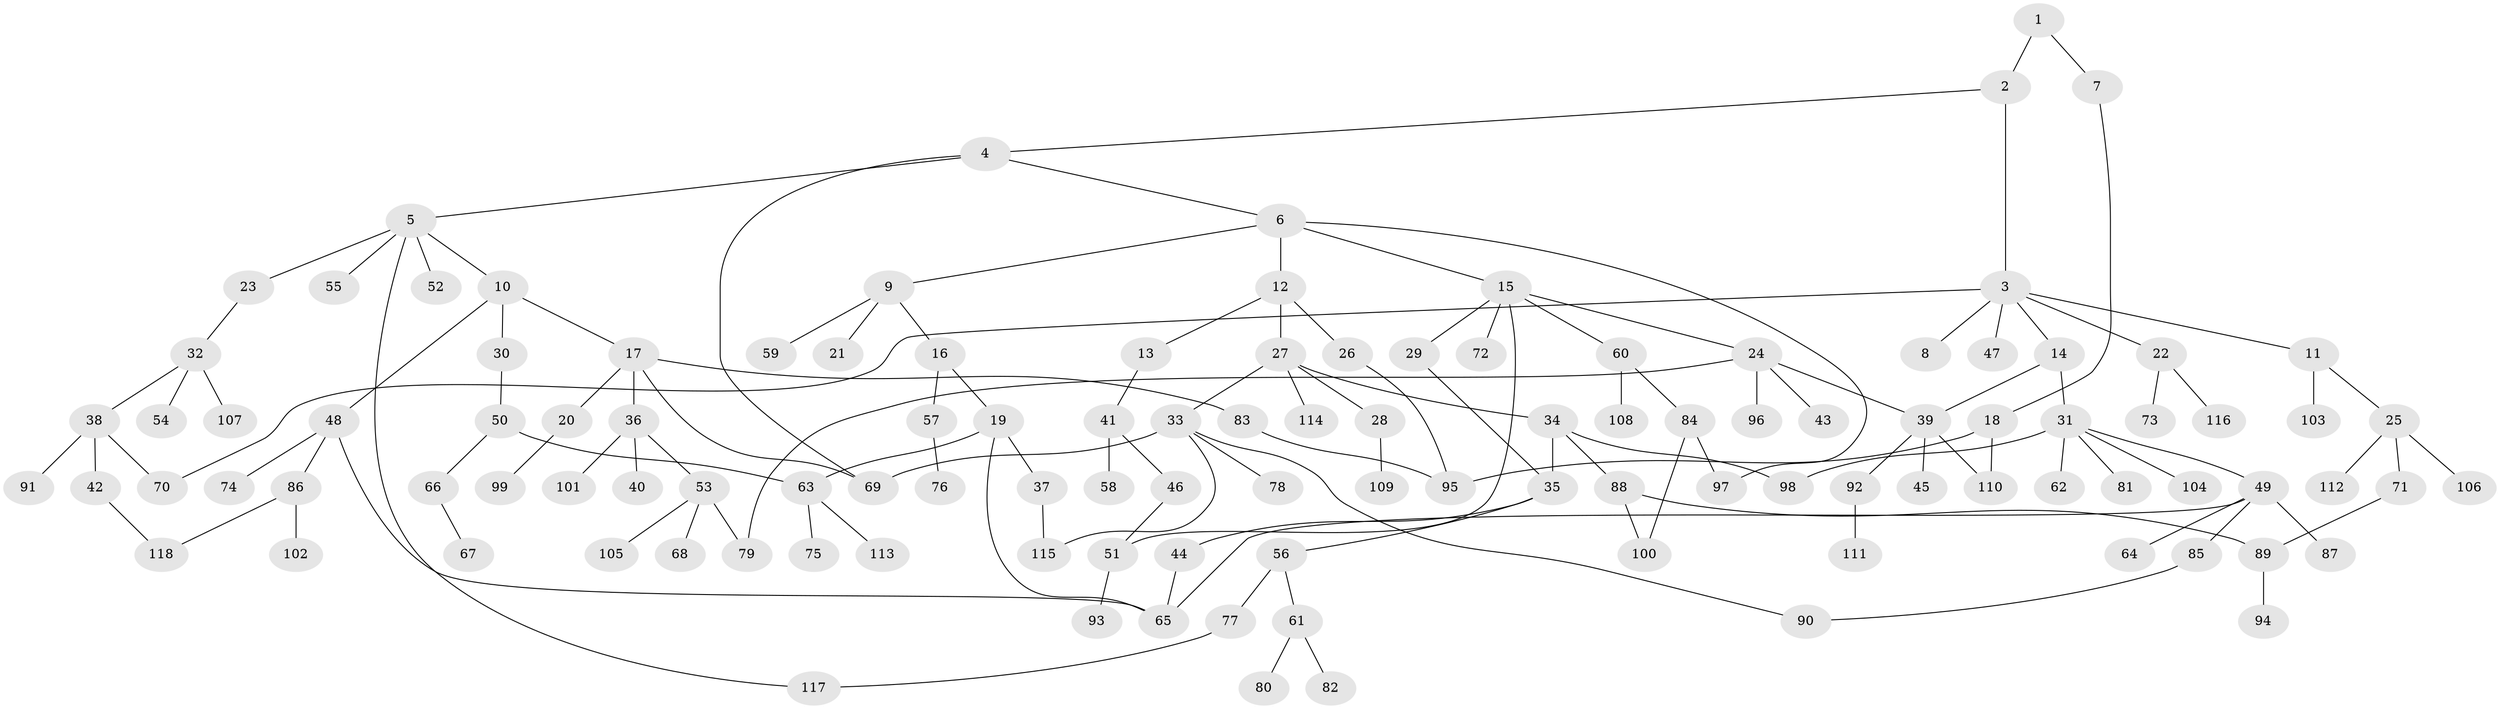 // Generated by graph-tools (version 1.1) at 2025/13/03/09/25 04:13:30]
// undirected, 118 vertices, 139 edges
graph export_dot {
graph [start="1"]
  node [color=gray90,style=filled];
  1;
  2;
  3;
  4;
  5;
  6;
  7;
  8;
  9;
  10;
  11;
  12;
  13;
  14;
  15;
  16;
  17;
  18;
  19;
  20;
  21;
  22;
  23;
  24;
  25;
  26;
  27;
  28;
  29;
  30;
  31;
  32;
  33;
  34;
  35;
  36;
  37;
  38;
  39;
  40;
  41;
  42;
  43;
  44;
  45;
  46;
  47;
  48;
  49;
  50;
  51;
  52;
  53;
  54;
  55;
  56;
  57;
  58;
  59;
  60;
  61;
  62;
  63;
  64;
  65;
  66;
  67;
  68;
  69;
  70;
  71;
  72;
  73;
  74;
  75;
  76;
  77;
  78;
  79;
  80;
  81;
  82;
  83;
  84;
  85;
  86;
  87;
  88;
  89;
  90;
  91;
  92;
  93;
  94;
  95;
  96;
  97;
  98;
  99;
  100;
  101;
  102;
  103;
  104;
  105;
  106;
  107;
  108;
  109;
  110;
  111;
  112;
  113;
  114;
  115;
  116;
  117;
  118;
  1 -- 2;
  1 -- 7;
  2 -- 3;
  2 -- 4;
  3 -- 8;
  3 -- 11;
  3 -- 14;
  3 -- 22;
  3 -- 47;
  3 -- 70;
  4 -- 5;
  4 -- 6;
  4 -- 69;
  5 -- 10;
  5 -- 23;
  5 -- 52;
  5 -- 55;
  5 -- 117;
  6 -- 9;
  6 -- 12;
  6 -- 15;
  6 -- 97;
  7 -- 18;
  9 -- 16;
  9 -- 21;
  9 -- 59;
  10 -- 17;
  10 -- 30;
  10 -- 48;
  11 -- 25;
  11 -- 103;
  12 -- 13;
  12 -- 26;
  12 -- 27;
  13 -- 41;
  14 -- 31;
  14 -- 39;
  15 -- 24;
  15 -- 29;
  15 -- 51;
  15 -- 60;
  15 -- 72;
  16 -- 19;
  16 -- 57;
  17 -- 20;
  17 -- 36;
  17 -- 83;
  17 -- 69;
  18 -- 95;
  18 -- 110;
  19 -- 37;
  19 -- 65;
  19 -- 63;
  20 -- 99;
  22 -- 73;
  22 -- 116;
  23 -- 32;
  24 -- 43;
  24 -- 79;
  24 -- 96;
  24 -- 39;
  25 -- 71;
  25 -- 106;
  25 -- 112;
  26 -- 95;
  27 -- 28;
  27 -- 33;
  27 -- 34;
  27 -- 114;
  28 -- 109;
  29 -- 35;
  30 -- 50;
  31 -- 49;
  31 -- 62;
  31 -- 81;
  31 -- 104;
  31 -- 98;
  32 -- 38;
  32 -- 54;
  32 -- 107;
  33 -- 78;
  33 -- 90;
  33 -- 69;
  33 -- 115;
  34 -- 35;
  34 -- 88;
  34 -- 98;
  35 -- 44;
  35 -- 56;
  36 -- 40;
  36 -- 53;
  36 -- 101;
  37 -- 115;
  38 -- 42;
  38 -- 70;
  38 -- 91;
  39 -- 45;
  39 -- 92;
  39 -- 110;
  41 -- 46;
  41 -- 58;
  42 -- 118;
  44 -- 65;
  46 -- 51;
  48 -- 74;
  48 -- 86;
  48 -- 65;
  49 -- 64;
  49 -- 85;
  49 -- 87;
  49 -- 65;
  50 -- 63;
  50 -- 66;
  51 -- 93;
  53 -- 68;
  53 -- 105;
  53 -- 79;
  56 -- 61;
  56 -- 77;
  57 -- 76;
  60 -- 84;
  60 -- 108;
  61 -- 80;
  61 -- 82;
  63 -- 75;
  63 -- 113;
  66 -- 67;
  71 -- 89;
  77 -- 117;
  83 -- 95;
  84 -- 100;
  84 -- 97;
  85 -- 90;
  86 -- 102;
  86 -- 118;
  88 -- 89;
  88 -- 100;
  89 -- 94;
  92 -- 111;
}
